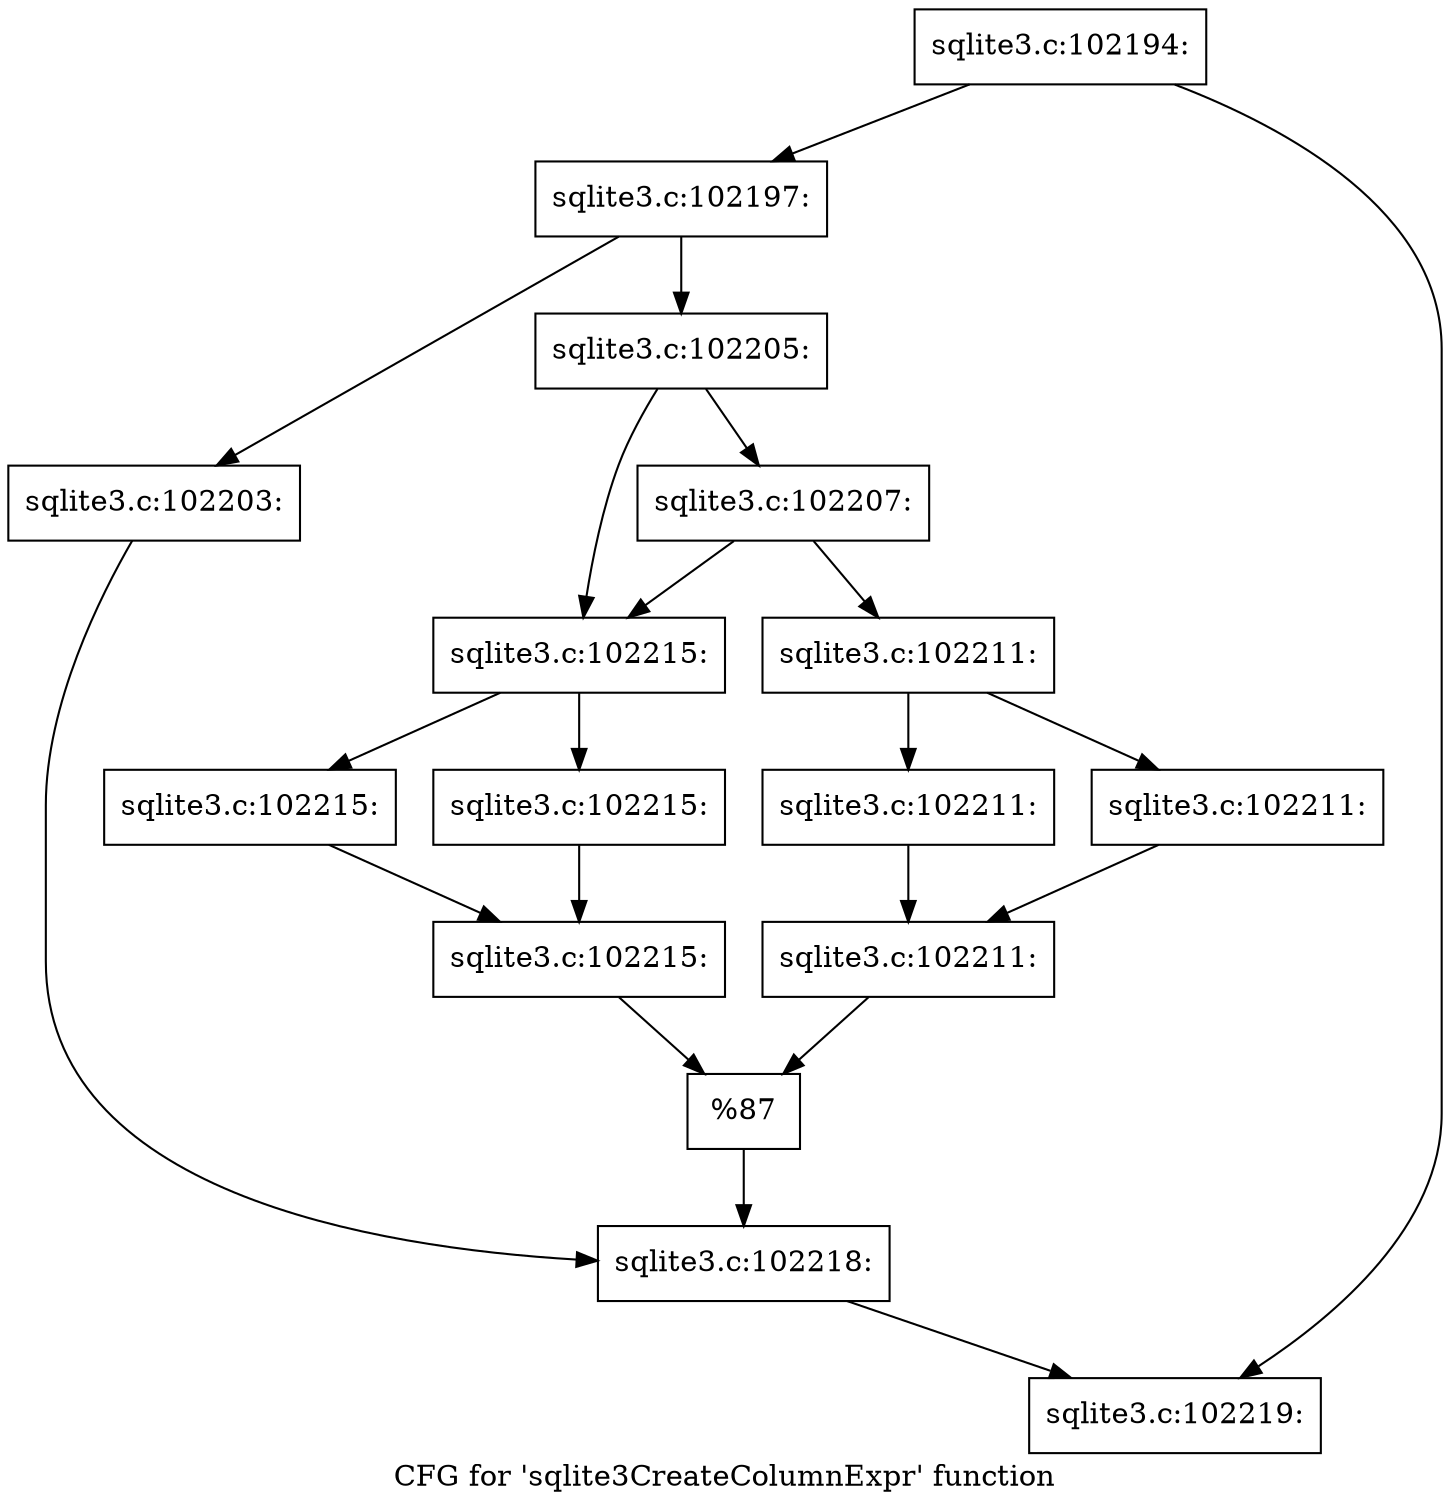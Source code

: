 digraph "CFG for 'sqlite3CreateColumnExpr' function" {
	label="CFG for 'sqlite3CreateColumnExpr' function";

	Node0x55c0f9014390 [shape=record,label="{sqlite3.c:102194:}"];
	Node0x55c0f9014390 -> Node0x55c0f9018a10;
	Node0x55c0f9014390 -> Node0x55c0f9018a60;
	Node0x55c0f9018a10 [shape=record,label="{sqlite3.c:102197:}"];
	Node0x55c0f9018a10 -> Node0x55c0f901a200;
	Node0x55c0f9018a10 -> Node0x55c0f901a2a0;
	Node0x55c0f901a200 [shape=record,label="{sqlite3.c:102203:}"];
	Node0x55c0f901a200 -> Node0x55c0f901a250;
	Node0x55c0f901a2a0 [shape=record,label="{sqlite3.c:102205:}"];
	Node0x55c0f901a2a0 -> Node0x55c0f901b2f0;
	Node0x55c0f901a2a0 -> Node0x55c0f901b2a0;
	Node0x55c0f901b2f0 [shape=record,label="{sqlite3.c:102207:}"];
	Node0x55c0f901b2f0 -> Node0x55c0f901b200;
	Node0x55c0f901b2f0 -> Node0x55c0f901b2a0;
	Node0x55c0f901b200 [shape=record,label="{sqlite3.c:102211:}"];
	Node0x55c0f901b200 -> Node0x55c0f901c1e0;
	Node0x55c0f901b200 -> Node0x55c0f901c230;
	Node0x55c0f901c1e0 [shape=record,label="{sqlite3.c:102211:}"];
	Node0x55c0f901c1e0 -> Node0x55c0f901c280;
	Node0x55c0f901c230 [shape=record,label="{sqlite3.c:102211:}"];
	Node0x55c0f901c230 -> Node0x55c0f901c280;
	Node0x55c0f901c280 [shape=record,label="{sqlite3.c:102211:}"];
	Node0x55c0f901c280 -> Node0x55c0f901b250;
	Node0x55c0f901b2a0 [shape=record,label="{sqlite3.c:102215:}"];
	Node0x55c0f901b2a0 -> Node0x55c0f901d0e0;
	Node0x55c0f901b2a0 -> Node0x55c0f901d130;
	Node0x55c0f901d0e0 [shape=record,label="{sqlite3.c:102215:}"];
	Node0x55c0f901d0e0 -> Node0x55c0f901d180;
	Node0x55c0f901d130 [shape=record,label="{sqlite3.c:102215:}"];
	Node0x55c0f901d130 -> Node0x55c0f901d180;
	Node0x55c0f901d180 [shape=record,label="{sqlite3.c:102215:}"];
	Node0x55c0f901d180 -> Node0x55c0f901b250;
	Node0x55c0f901b250 [shape=record,label="{%87}"];
	Node0x55c0f901b250 -> Node0x55c0f901a250;
	Node0x55c0f901a250 [shape=record,label="{sqlite3.c:102218:}"];
	Node0x55c0f901a250 -> Node0x55c0f9018a60;
	Node0x55c0f9018a60 [shape=record,label="{sqlite3.c:102219:}"];
}
